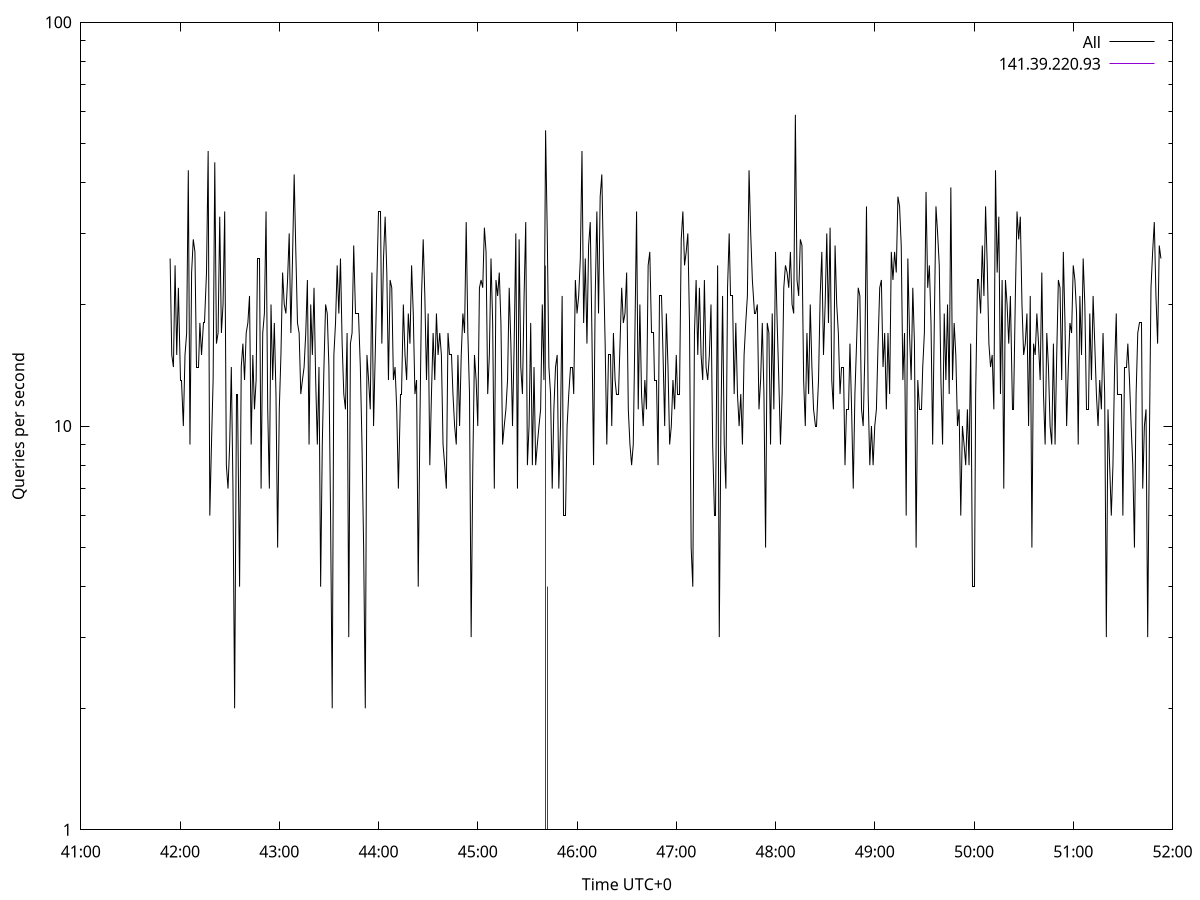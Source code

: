set terminal pngcairo size 1024,768
set output 'Sun Jan  7 10:41:54 2024.png'
set ylabel 'Queries per second'
set xlabel 'Time UTC+0'
set xdata time
set timefmt "%s"
set log y
plot \
'-' using 1:2 linecolor 0 linetype 2 with lines title 'All', \
'-' using 1:2 linecolor 1 linetype 3 with impulses title "141.39.220.93"
1704598914 26
1704598915 15
1704598916 14
1704598917 25
1704598918 15
1704598919 22
1704598920 13
1704598921 13
1704598922 10
1704598923 15
1704598924 17
1704598925 43
1704598926 9
1704598927 24
1704598928 29
1704598929 27
1704598930 14
1704598931 14
1704598932 18
1704598933 15
1704598934 18
1704598935 18
1704598936 24
1704598937 48
1704598938 6
1704598939 9
1704598940 13
1704598941 45
1704598942 16
1704598943 17
1704598944 33
1704598945 17
1704598946 20
1704598947 34
1704598948 8
1704598949 7
1704598950 9
1704598951 14
1704598952 7
1704598953 2
1704598954 12
1704598955 12
1704598956 4
1704598957 14
1704598958 16
1704598959 13
1704598960 17
1704598961 18
1704598962 21
1704598963 9
1704598964 15
1704598965 11
1704598966 13
1704598967 26
1704598968 26
1704598969 7
1704598970 17
1704598971 19
1704598972 34
1704598973 11
1704598974 7
1704598975 20
1704598976 13
1704598977 18
1704598978 12
1704598979 5
1704598980 11
1704598981 15
1704598982 24
1704598983 20
1704598984 19
1704598985 23
1704598986 30
1704598987 17
1704598988 26
1704598989 42
1704598990 27
1704598991 18
1704598992 17
1704598993 12
1704598994 13
1704598995 14
1704598996 17
1704598997 23
1704598998 9
1704598999 20
1704599000 15
1704599001 22
1704599002 13
1704599003 9
1704599004 14
1704599005 4
1704599006 9
1704599007 14
1704599008 20
1704599009 19
1704599010 14
1704599011 6
1704599012 2
1704599013 15
1704599014 18
1704599015 25
1704599016 19
1704599017 26
1704599018 16
1704599019 12
1704599020 11
1704599021 17
1704599022 3
1704599023 16
1704599024 17
1704599025 28
1704599026 19
1704599027 19
1704599028 19
1704599029 14
1704599030 9
1704599031 5
1704599032 2
1704599033 15
1704599034 13
1704599035 11
1704599036 24
1704599037 10
1704599038 15
1704599039 23
1704599040 34
1704599041 34
1704599042 16
1704599043 26
1704599044 33
1704599045 24
1704599046 13
1704599047 23
1704599048 22
1704599049 13
1704599050 14
1704599051 11
1704599052 7
1704599053 12
1704599054 12
1704599055 20
1704599056 15
1704599057 13
1704599058 19
1704599059 16
1704599060 25
1704599061 19
1704599062 12
1704599063 13
1704599064 4
1704599065 10
1704599066 21
1704599067 29
1704599068 21
1704599069 13
1704599070 19
1704599071 8
1704599072 12
1704599073 17
1704599074 13
1704599075 19
1704599076 15
1704599077 17
1704599078 15
1704599079 9
1704599080 8
1704599081 7
1704599082 17
1704599083 15
1704599084 15
1704599085 12
1704599086 10
1704599087 9
1704599088 15
1704599089 10
1704599090 15
1704599091 19
1704599092 17
1704599093 32
1704599094 17
1704599095 12
1704599096 3
1704599097 8
1704599098 15
1704599099 13
1704599100 10
1704599101 22
1704599102 23
1704599103 22
1704599104 31
1704599105 27
1704599106 12
1704599107 15
1704599108 26
1704599109 18
1704599110 7
1704599111 23
1704599112 21
1704599113 24
1704599114 18
1704599115 9
1704599116 10
1704599117 11
1704599118 13
1704599119 22
1704599120 16
1704599121 10
1704599122 16
1704599123 30
1704599124 7
1704599125 29
1704599126 14
1704599127 12
1704599128 21
1704599129 32
1704599130 8
1704599131 10
1704599132 18
1704599133 8
1704599134 14
1704599135 8
1704599136 9
1704599137 10
1704599138 11
1704599139 20
1704599140 13
1704599141 54
1704599142 30
1704599143 14
1704599144 12
1704599145 7
1704599146 11
1704599147 14
1704599148 15
1704599149 7
1704599150 10
1704599151 21
1704599152 6
1704599153 6
1704599154 10
1704599155 12
1704599156 14
1704599157 14
1704599158 12
1704599159 23
1704599160 19
1704599161 21
1704599162 26
1704599163 48
1704599164 18
1704599165 26
1704599166 16
1704599167 28
1704599168 32
1704599169 17
1704599170 8
1704599171 21
1704599172 34
1704599173 19
1704599174 37
1704599175 42
1704599176 25
1704599177 16
1704599178 9
1704599179 15
1704599180 15
1704599181 10
1704599182 17
1704599183 13
1704599184 12
1704599185 12
1704599186 16
1704599187 22
1704599188 18
1704599189 19
1704599190 24
1704599191 11
1704599192 9
1704599193 8
1704599194 9
1704599195 17
1704599196 34
1704599197 11
1704599198 20
1704599199 12
1704599200 10
1704599201 13
1704599202 11
1704599203 25
1704599204 27
1704599205 17
1704599206 17
1704599207 13
1704599208 13
1704599209 8
1704599210 21
1704599211 21
1704599212 15
1704599213 10
1704599214 19
1704599215 14
1704599216 9
1704599217 10
1704599218 13
1704599219 11
1704599220 15
1704599221 12
1704599222 12
1704599223 29
1704599224 34
1704599225 25
1704599226 27
1704599227 30
1704599228 18
1704599229 5
1704599230 4
1704599231 17
1704599232 23
1704599233 15
1704599234 22
1704599235 15
1704599236 13
1704599237 23
1704599238 14
1704599239 13
1704599240 15
1704599241 20
1704599242 9
1704599243 6
1704599244 6
1704599245 25
1704599246 3
1704599247 10
1704599248 21
1704599249 9
1704599250 7
1704599251 22
1704599252 30
1704599253 21
1704599254 21
1704599255 12
1704599256 18
1704599257 12
1704599258 10
1704599259 12
1704599260 9
1704599261 15
1704599262 18
1704599263 21
1704599264 43
1704599265 30
1704599266 23
1704599267 19
1704599268 19
1704599269 20
1704599270 11
1704599271 13
1704599272 18
1704599273 12
1704599274 5
1704599275 18
1704599276 17
1704599277 9
1704599278 19
1704599279 11
1704599280 27
1704599281 18
1704599282 13
1704599283 9
1704599284 12
1704599285 22
1704599286 25
1704599287 24
1704599288 22
1704599289 27
1704599290 20
1704599291 19
1704599292 59
1704599293 23
1704599294 21
1704599295 29
1704599296 28
1704599297 13
1704599298 10
1704599299 17
1704599300 12
1704599301 20
1704599302 14
1704599303 11
1704599304 10
1704599305 10
1704599306 13
1704599307 21
1704599308 27
1704599309 15
1704599310 20
1704599311 30
1704599312 18
1704599313 31
1704599314 13
1704599315 11
1704599316 28
1704599317 20
1704599318 17
1704599319 12
1704599320 14
1704599321 14
1704599322 8
1704599323 11
1704599324 11
1704599325 16
1704599326 11
1704599327 7
1704599328 12
1704599329 16
1704599330 22
1704599331 21
1704599332 11
1704599333 10
1704599334 15
1704599335 35
1704599336 12
1704599337 8
1704599338 10
1704599339 8
1704599340 10
1704599341 11
1704599342 16
1704599343 22
1704599344 23
1704599345 14
1704599346 17
1704599347 11
1704599348 17
1704599349 12
1704599350 27
1704599351 23
1704599352 27
1704599353 24
1704599354 37
1704599355 35
1704599356 28
1704599357 13
1704599358 17
1704599359 6
1704599360 26
1704599361 17
1704599362 13
1704599363 22
1704599364 16
1704599365 5
1704599366 13
1704599367 11
1704599368 11
1704599369 14
1704599370 17
1704599371 38
1704599372 22
1704599373 25
1704599374 18
1704599375 9
1704599376 18
1704599377 35
1704599378 30
1704599379 25
1704599380 13
1704599381 9
1704599382 19
1704599383 13
1704599384 20
1704599385 12
1704599386 39
1704599387 13
1704599388 18
1704599389 15
1704599390 10
1704599391 11
1704599392 6
1704599393 10
1704599394 9
1704599395 8
1704599396 11
1704599397 8
1704599398 16
1704599399 4
1704599400 4
1704599401 12
1704599402 23
1704599403 23
1704599404 19
1704599405 28
1704599406 21
1704599407 35
1704599408 25
1704599409 16
1704599410 14
1704599411 15
1704599412 11
1704599413 43
1704599414 24
1704599415 33
1704599416 12
1704599417 23
1704599418 7
1704599419 23
1704599420 20
1704599421 16
1704599422 21
1704599423 11
1704599424 11
1704599425 21
1704599426 34
1704599427 29
1704599428 33
1704599429 20
1704599430 15
1704599431 16
1704599432 19
1704599433 10
1704599434 21
1704599435 5
1704599436 16
1704599437 15
1704599438 19
1704599439 16
1704599440 13
1704599441 24
1704599442 12
1704599443 9
1704599444 17
1704599445 14
1704599446 10
1704599447 9
1704599448 16
1704599449 9
1704599450 15
1704599451 23
1704599452 22
1704599453 13
1704599454 27
1704599455 18
1704599456 10
1704599457 14
1704599458 18
1704599459 17
1704599460 25
1704599461 23
1704599462 19
1704599463 9
1704599464 21
1704599465 15
1704599466 26
1704599467 20
1704599468 11
1704599469 11
1704599470 19
1704599471 13
1704599472 21
1704599473 16
1704599474 12
1704599475 10
1704599476 13
1704599477 11
1704599478 17
1704599479 12
1704599480 3
1704599481 11
1704599482 8
1704599483 6
1704599484 8
1704599485 14
1704599486 19
1704599487 12
1704599488 12
1704599489 12
1704599490 6
1704599491 14
1704599492 14
1704599493 16
1704599494 13
1704599495 10
1704599496 8
1704599497 5
1704599498 12
1704599499 17
1704599500 18
1704599501 18
1704599502 7
1704599503 10
1704599504 11
1704599505 3
1704599506 9
1704599507 22
1704599508 27
1704599509 32
1704599510 21
1704599511 16
1704599512 28
1704599513 26

e
1704599141 25
1704599142 4

e
